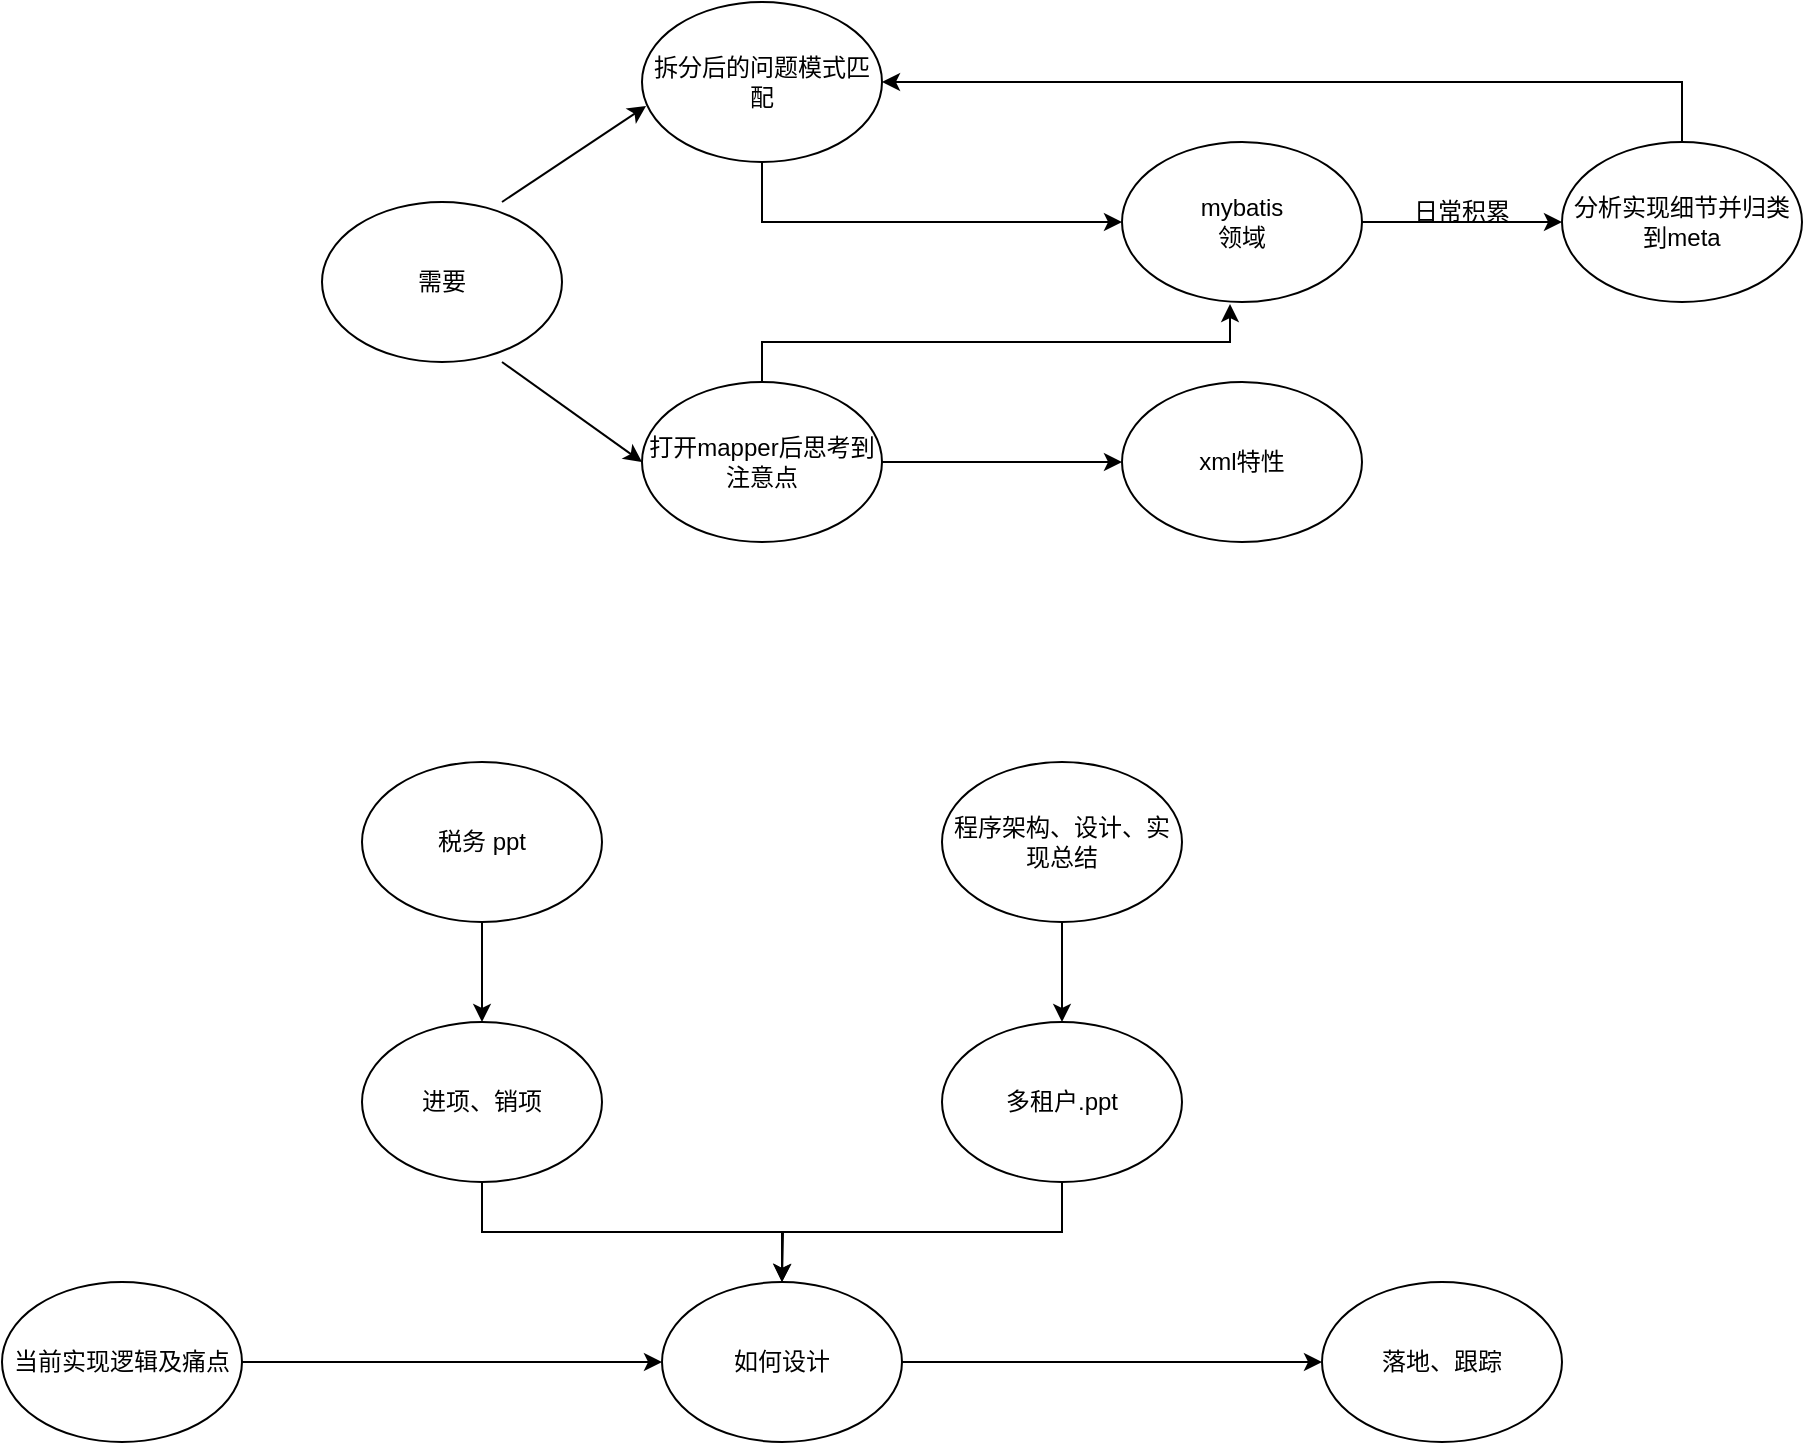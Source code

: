 <mxfile version="15.8.3" type="github">
  <diagram id="b9WrctUHTacLMoWQj7Ja" name="Page-1">
    <mxGraphModel dx="2249" dy="883" grid="1" gridSize="10" guides="1" tooltips="1" connect="1" arrows="1" fold="1" page="1" pageScale="1" pageWidth="827" pageHeight="1169" math="0" shadow="0">
      <root>
        <mxCell id="0" />
        <mxCell id="1" parent="0" />
        <mxCell id="wM4qlZ9RKRB5zYmjTJwk-5" value="" style="edgeStyle=orthogonalEdgeStyle;rounded=0;orthogonalLoop=1;jettySize=auto;html=1;" parent="1" source="wM4qlZ9RKRB5zYmjTJwk-1" target="wM4qlZ9RKRB5zYmjTJwk-4" edge="1">
          <mxGeometry relative="1" as="geometry" />
        </mxCell>
        <mxCell id="wM4qlZ9RKRB5zYmjTJwk-1" value="mybatis&lt;br&gt;领域" style="ellipse;whiteSpace=wrap;html=1;" parent="1" vertex="1">
          <mxGeometry x="330" y="340" width="120" height="80" as="geometry" />
        </mxCell>
        <mxCell id="wM4qlZ9RKRB5zYmjTJwk-8" style="edgeStyle=orthogonalEdgeStyle;rounded=0;orthogonalLoop=1;jettySize=auto;html=1;exitX=0.5;exitY=1;exitDx=0;exitDy=0;entryX=0;entryY=0.5;entryDx=0;entryDy=0;" parent="1" source="wM4qlZ9RKRB5zYmjTJwk-2" target="wM4qlZ9RKRB5zYmjTJwk-1" edge="1">
          <mxGeometry relative="1" as="geometry" />
        </mxCell>
        <mxCell id="wM4qlZ9RKRB5zYmjTJwk-2" value="拆分后的问题模式匹配" style="ellipse;whiteSpace=wrap;html=1;" parent="1" vertex="1">
          <mxGeometry x="90" y="270" width="120" height="80" as="geometry" />
        </mxCell>
        <mxCell id="wM4qlZ9RKRB5zYmjTJwk-9" style="edgeStyle=orthogonalEdgeStyle;rounded=0;orthogonalLoop=1;jettySize=auto;html=1;exitX=0.5;exitY=0;exitDx=0;exitDy=0;entryX=0.45;entryY=1.013;entryDx=0;entryDy=0;entryPerimeter=0;" parent="1" source="wM4qlZ9RKRB5zYmjTJwk-3" target="wM4qlZ9RKRB5zYmjTJwk-1" edge="1">
          <mxGeometry relative="1" as="geometry" />
        </mxCell>
        <mxCell id="wM4qlZ9RKRB5zYmjTJwk-11" value="" style="edgeStyle=orthogonalEdgeStyle;rounded=0;orthogonalLoop=1;jettySize=auto;html=1;" parent="1" source="wM4qlZ9RKRB5zYmjTJwk-3" target="wM4qlZ9RKRB5zYmjTJwk-10" edge="1">
          <mxGeometry relative="1" as="geometry" />
        </mxCell>
        <mxCell id="wM4qlZ9RKRB5zYmjTJwk-3" value="打开mapper后思考到注意点" style="ellipse;whiteSpace=wrap;html=1;" parent="1" vertex="1">
          <mxGeometry x="90" y="460" width="120" height="80" as="geometry" />
        </mxCell>
        <mxCell id="wM4qlZ9RKRB5zYmjTJwk-7" style="edgeStyle=orthogonalEdgeStyle;rounded=0;orthogonalLoop=1;jettySize=auto;html=1;exitX=0.5;exitY=0;exitDx=0;exitDy=0;entryX=1;entryY=0.5;entryDx=0;entryDy=0;" parent="1" source="wM4qlZ9RKRB5zYmjTJwk-4" target="wM4qlZ9RKRB5zYmjTJwk-2" edge="1">
          <mxGeometry relative="1" as="geometry" />
        </mxCell>
        <mxCell id="wM4qlZ9RKRB5zYmjTJwk-4" value="分析实现细节并归类到meta" style="ellipse;whiteSpace=wrap;html=1;" parent="1" vertex="1">
          <mxGeometry x="550" y="340" width="120" height="80" as="geometry" />
        </mxCell>
        <mxCell id="wM4qlZ9RKRB5zYmjTJwk-10" value="xml特性" style="ellipse;whiteSpace=wrap;html=1;" parent="1" vertex="1">
          <mxGeometry x="330" y="460" width="120" height="80" as="geometry" />
        </mxCell>
        <mxCell id="wM4qlZ9RKRB5zYmjTJwk-12" value="日常积累" style="text;html=1;strokeColor=none;fillColor=none;align=center;verticalAlign=middle;whiteSpace=wrap;rounded=0;" parent="1" vertex="1">
          <mxGeometry x="470" y="360" width="60" height="30" as="geometry" />
        </mxCell>
        <mxCell id="wM4qlZ9RKRB5zYmjTJwk-13" value="需要" style="ellipse;whiteSpace=wrap;html=1;" parent="1" vertex="1">
          <mxGeometry x="-70" y="370" width="120" height="80" as="geometry" />
        </mxCell>
        <mxCell id="wM4qlZ9RKRB5zYmjTJwk-14" value="" style="endArrow=classic;html=1;rounded=0;entryX=0.017;entryY=0.65;entryDx=0;entryDy=0;entryPerimeter=0;" parent="1" target="wM4qlZ9RKRB5zYmjTJwk-2" edge="1">
          <mxGeometry width="50" height="50" relative="1" as="geometry">
            <mxPoint x="20" y="370" as="sourcePoint" />
            <mxPoint x="80" y="330" as="targetPoint" />
          </mxGeometry>
        </mxCell>
        <mxCell id="wM4qlZ9RKRB5zYmjTJwk-15" value="" style="endArrow=classic;html=1;rounded=0;entryX=0;entryY=0.5;entryDx=0;entryDy=0;exitX=0.75;exitY=1;exitDx=0;exitDy=0;exitPerimeter=0;" parent="1" source="wM4qlZ9RKRB5zYmjTJwk-13" target="wM4qlZ9RKRB5zYmjTJwk-3" edge="1">
          <mxGeometry width="50" height="50" relative="1" as="geometry">
            <mxPoint x="-10" y="480" as="sourcePoint" />
            <mxPoint x="40" y="430" as="targetPoint" />
          </mxGeometry>
        </mxCell>
        <mxCell id="1dBY8MPR6u31Y_cjW0Hi-8" style="edgeStyle=orthogonalEdgeStyle;rounded=0;orthogonalLoop=1;jettySize=auto;html=1;exitX=0.5;exitY=1;exitDx=0;exitDy=0;entryX=0.5;entryY=0;entryDx=0;entryDy=0;" edge="1" parent="1" source="1dBY8MPR6u31Y_cjW0Hi-1" target="1dBY8MPR6u31Y_cjW0Hi-2">
          <mxGeometry relative="1" as="geometry" />
        </mxCell>
        <mxCell id="1dBY8MPR6u31Y_cjW0Hi-1" value="税务 ppt" style="ellipse;whiteSpace=wrap;html=1;" vertex="1" parent="1">
          <mxGeometry x="-50" y="650" width="120" height="80" as="geometry" />
        </mxCell>
        <mxCell id="1dBY8MPR6u31Y_cjW0Hi-11" style="edgeStyle=orthogonalEdgeStyle;rounded=0;orthogonalLoop=1;jettySize=auto;html=1;exitX=0.5;exitY=1;exitDx=0;exitDy=0;" edge="1" parent="1" source="1dBY8MPR6u31Y_cjW0Hi-2" target="1dBY8MPR6u31Y_cjW0Hi-6">
          <mxGeometry relative="1" as="geometry" />
        </mxCell>
        <mxCell id="1dBY8MPR6u31Y_cjW0Hi-2" value="进项、销项" style="ellipse;whiteSpace=wrap;html=1;" vertex="1" parent="1">
          <mxGeometry x="-50" y="780" width="120" height="80" as="geometry" />
        </mxCell>
        <mxCell id="1dBY8MPR6u31Y_cjW0Hi-9" style="edgeStyle=orthogonalEdgeStyle;rounded=0;orthogonalLoop=1;jettySize=auto;html=1;exitX=0.5;exitY=1;exitDx=0;exitDy=0;" edge="1" parent="1" source="1dBY8MPR6u31Y_cjW0Hi-3" target="1dBY8MPR6u31Y_cjW0Hi-4">
          <mxGeometry relative="1" as="geometry" />
        </mxCell>
        <mxCell id="1dBY8MPR6u31Y_cjW0Hi-3" value="程序架构、设计、实现总结" style="ellipse;whiteSpace=wrap;html=1;" vertex="1" parent="1">
          <mxGeometry x="240" y="650" width="120" height="80" as="geometry" />
        </mxCell>
        <mxCell id="1dBY8MPR6u31Y_cjW0Hi-12" style="edgeStyle=orthogonalEdgeStyle;rounded=0;orthogonalLoop=1;jettySize=auto;html=1;exitX=0.5;exitY=1;exitDx=0;exitDy=0;" edge="1" parent="1" source="1dBY8MPR6u31Y_cjW0Hi-4">
          <mxGeometry relative="1" as="geometry">
            <mxPoint x="160" y="910" as="targetPoint" />
          </mxGeometry>
        </mxCell>
        <mxCell id="1dBY8MPR6u31Y_cjW0Hi-4" value="多租户.ppt" style="ellipse;whiteSpace=wrap;html=1;" vertex="1" parent="1">
          <mxGeometry x="240" y="780" width="120" height="80" as="geometry" />
        </mxCell>
        <mxCell id="1dBY8MPR6u31Y_cjW0Hi-10" style="edgeStyle=orthogonalEdgeStyle;rounded=0;orthogonalLoop=1;jettySize=auto;html=1;exitX=1;exitY=0.5;exitDx=0;exitDy=0;entryX=0;entryY=0.5;entryDx=0;entryDy=0;" edge="1" parent="1" source="1dBY8MPR6u31Y_cjW0Hi-5" target="1dBY8MPR6u31Y_cjW0Hi-6">
          <mxGeometry relative="1" as="geometry" />
        </mxCell>
        <mxCell id="1dBY8MPR6u31Y_cjW0Hi-5" value="当前实现逻辑及痛点" style="ellipse;whiteSpace=wrap;html=1;" vertex="1" parent="1">
          <mxGeometry x="-230" y="910" width="120" height="80" as="geometry" />
        </mxCell>
        <mxCell id="1dBY8MPR6u31Y_cjW0Hi-13" style="edgeStyle=orthogonalEdgeStyle;rounded=0;orthogonalLoop=1;jettySize=auto;html=1;exitX=1;exitY=0.5;exitDx=0;exitDy=0;" edge="1" parent="1" source="1dBY8MPR6u31Y_cjW0Hi-6" target="1dBY8MPR6u31Y_cjW0Hi-7">
          <mxGeometry relative="1" as="geometry" />
        </mxCell>
        <mxCell id="1dBY8MPR6u31Y_cjW0Hi-6" value="如何设计" style="ellipse;whiteSpace=wrap;html=1;" vertex="1" parent="1">
          <mxGeometry x="100" y="910" width="120" height="80" as="geometry" />
        </mxCell>
        <mxCell id="1dBY8MPR6u31Y_cjW0Hi-7" value="落地、跟踪" style="ellipse;whiteSpace=wrap;html=1;" vertex="1" parent="1">
          <mxGeometry x="430" y="910" width="120" height="80" as="geometry" />
        </mxCell>
      </root>
    </mxGraphModel>
  </diagram>
</mxfile>
